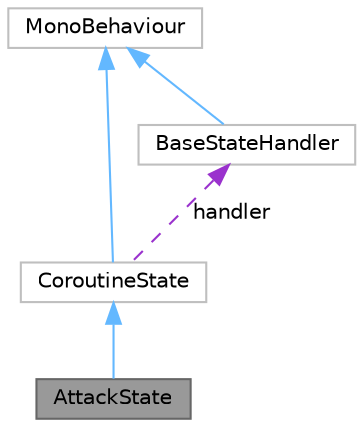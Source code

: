 digraph "AttackState"
{
 // LATEX_PDF_SIZE
  bgcolor="transparent";
  edge [fontname=Helvetica,fontsize=10,labelfontname=Helvetica,labelfontsize=10];
  node [fontname=Helvetica,fontsize=10,shape=box,height=0.2,width=0.4];
  Node1 [label="AttackState",height=0.2,width=0.4,color="gray40", fillcolor="grey60", style="filled", fontcolor="black",tooltip=" "];
  Node2 -> Node1 [dir="back",color="steelblue1",style="solid"];
  Node2 [label="CoroutineState",height=0.2,width=0.4,color="grey75", fillcolor="white", style="filled",URL="$class_coroutine_state.html",tooltip=" "];
  Node3 -> Node2 [dir="back",color="steelblue1",style="solid"];
  Node3 [label="MonoBehaviour",height=0.2,width=0.4,color="grey75", fillcolor="white", style="filled",tooltip=" "];
  Node4 -> Node2 [dir="back",color="darkorchid3",style="dashed",label=" handler" ];
  Node4 [label="BaseStateHandler",height=0.2,width=0.4,color="grey75", fillcolor="white", style="filled",URL="$class_base_state_handler.html",tooltip=" "];
  Node3 -> Node4 [dir="back",color="steelblue1",style="solid"];
}
